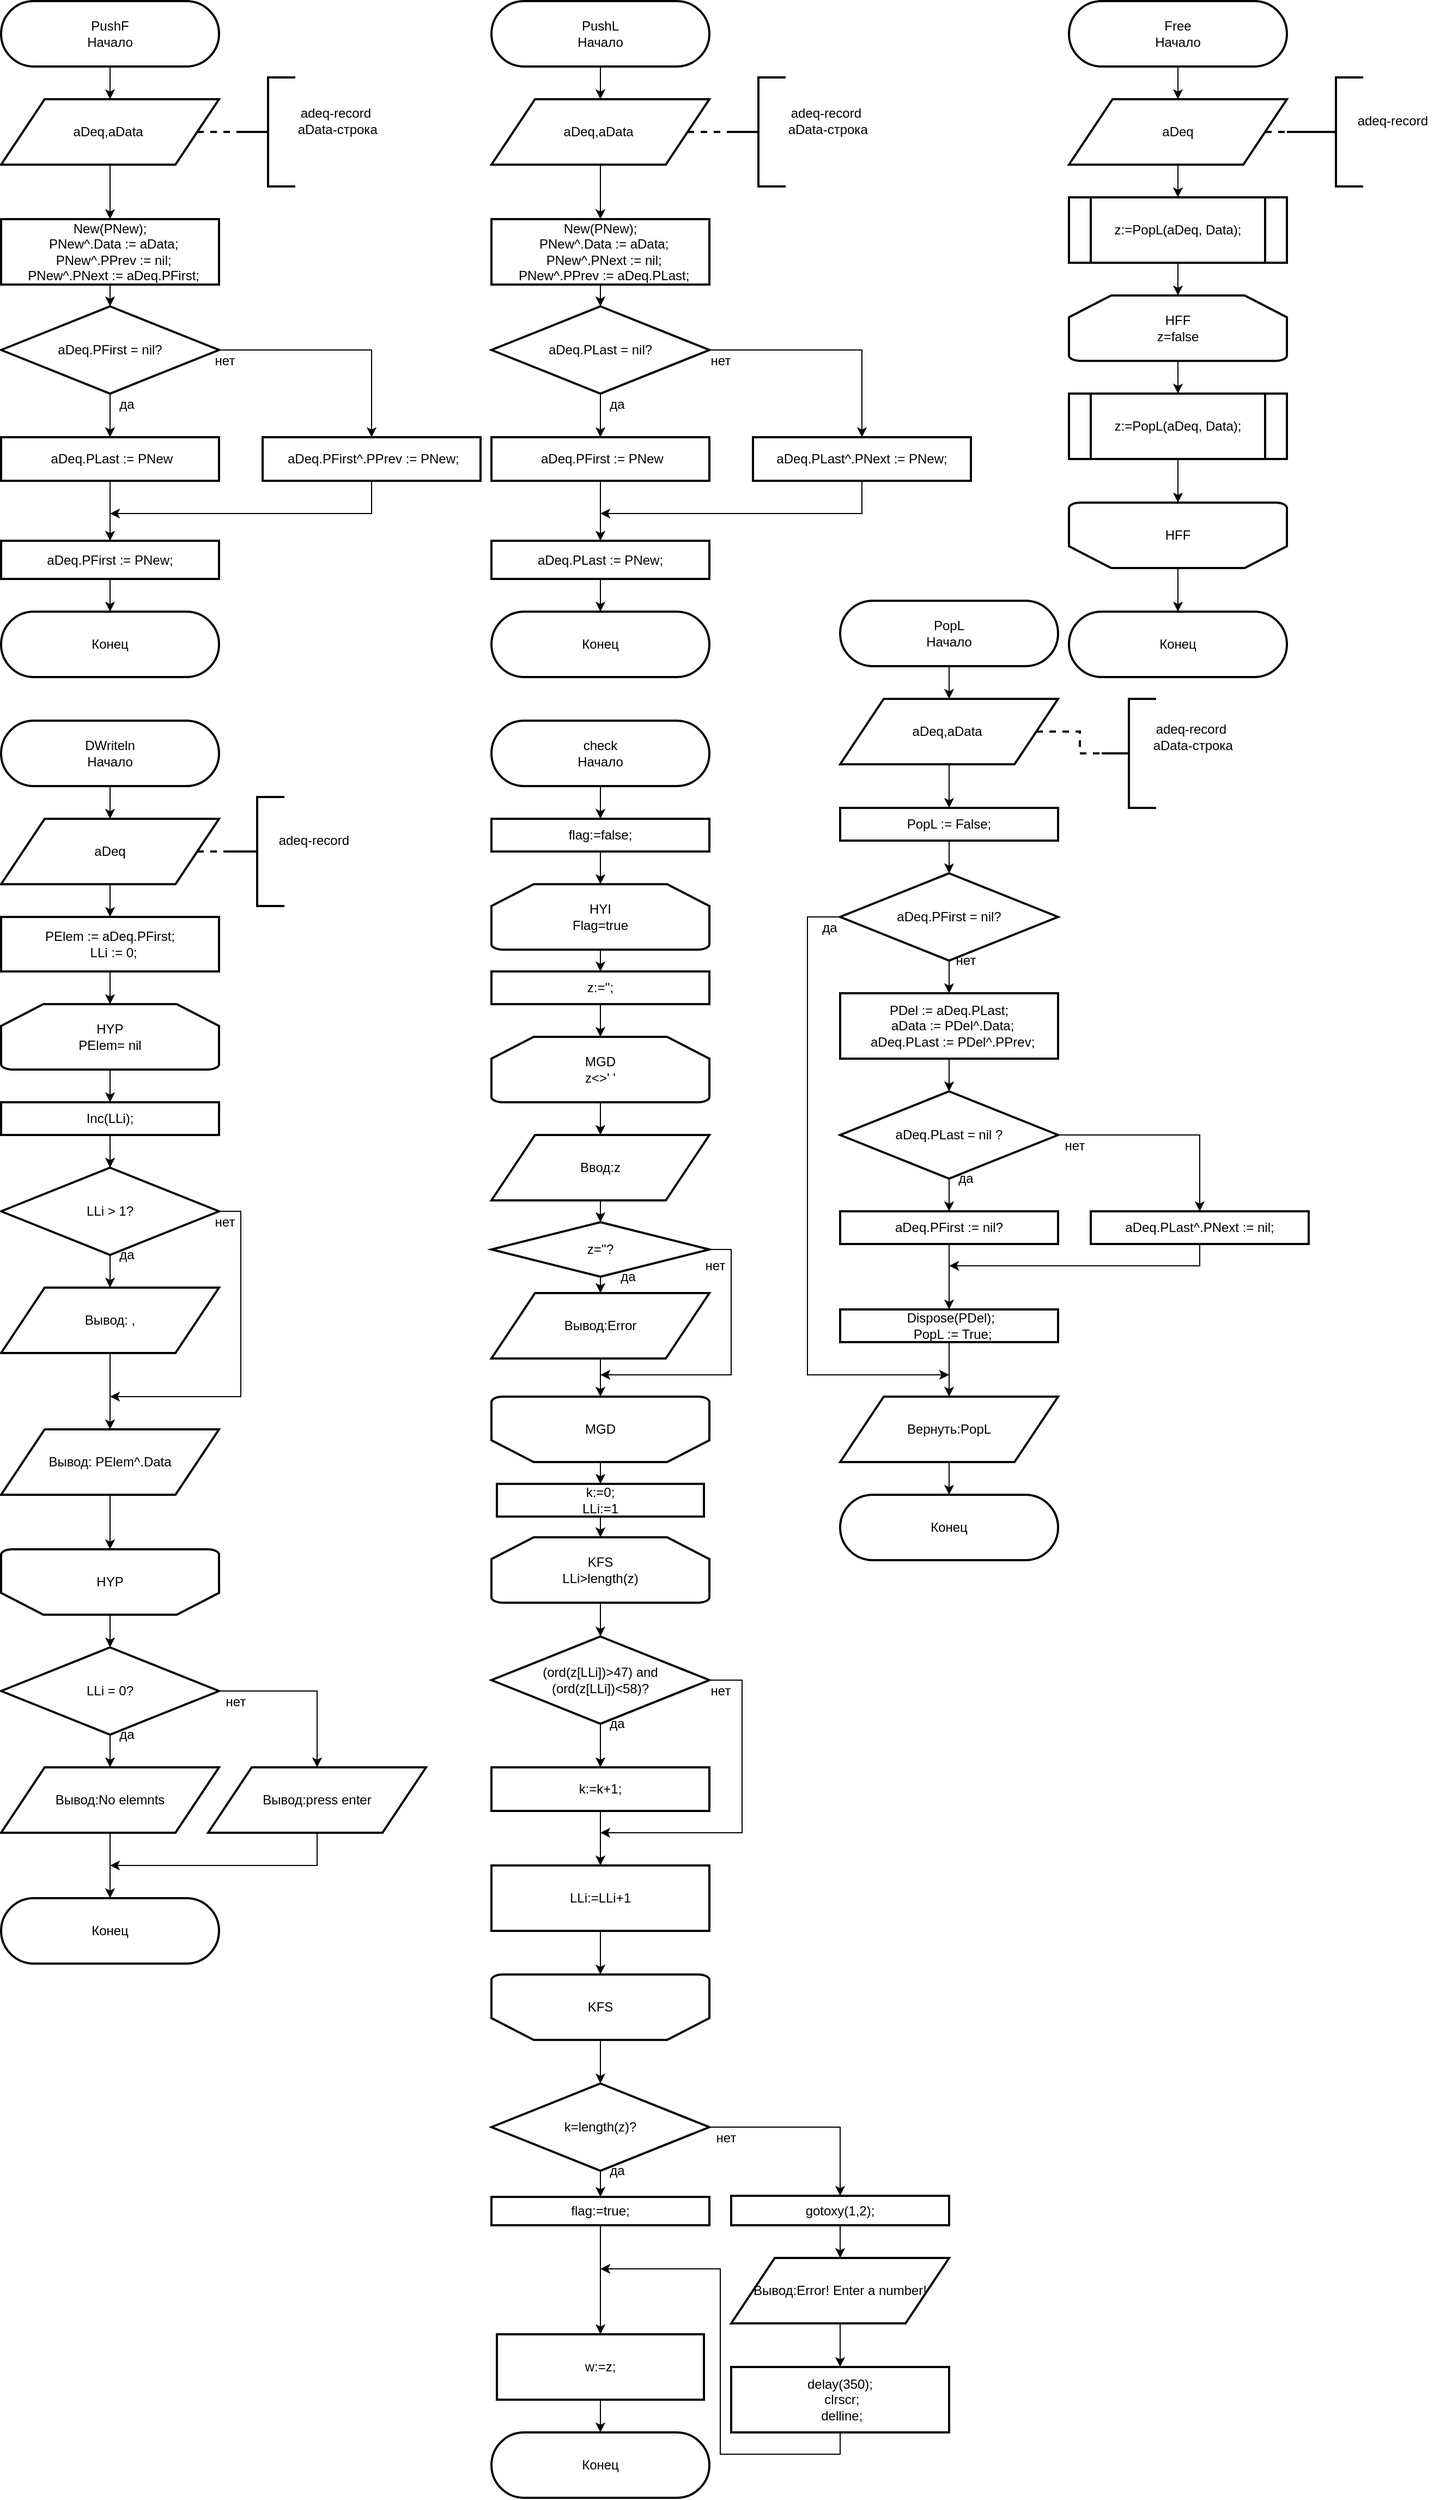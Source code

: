 <mxfile version="13.3.0" type="device"><diagram id="XeMJjiOFZ63PqG7gjHw4" name="Страница 1"><mxGraphModel dx="748" dy="787" grid="1" gridSize="10" guides="1" tooltips="1" connect="1" arrows="1" fold="1" page="1" pageScale="1" pageWidth="827" pageHeight="1169" math="0" shadow="0"><root><mxCell id="0"/><mxCell id="1" parent="0"/><mxCell id="EDvSo5UIO7jXjkwhraDl-1" style="edgeStyle=orthogonalEdgeStyle;rounded=0;orthogonalLoop=1;jettySize=auto;html=1;exitX=0.5;exitY=1;exitDx=0;exitDy=0;" edge="1" parent="1" source="EDvSo5UIO7jXjkwhraDl-2" target="EDvSo5UIO7jXjkwhraDl-5"><mxGeometry relative="1" as="geometry"/></mxCell><mxCell id="EDvSo5UIO7jXjkwhraDl-2" value="PushF&lt;br&gt;Начало" style="rounded=1;whiteSpace=wrap;html=1;arcSize=50;strokeWidth=2;" vertex="1" parent="1"><mxGeometry x="120" y="300" width="200" height="60" as="geometry"/></mxCell><mxCell id="EDvSo5UIO7jXjkwhraDl-3" style="edgeStyle=orthogonalEdgeStyle;rounded=0;orthogonalLoop=1;jettySize=auto;html=1;exitX=1;exitY=0.5;exitDx=0;exitDy=0;dashed=1;endArrow=none;endFill=0;strokeWidth=2;" edge="1" parent="1" source="EDvSo5UIO7jXjkwhraDl-5"><mxGeometry relative="1" as="geometry"><mxPoint x="360" y="420" as="targetPoint"/></mxGeometry></mxCell><mxCell id="EDvSo5UIO7jXjkwhraDl-4" style="edgeStyle=orthogonalEdgeStyle;rounded=0;orthogonalLoop=1;jettySize=auto;html=1;exitX=0.5;exitY=1;exitDx=0;exitDy=0;" edge="1" parent="1" source="EDvSo5UIO7jXjkwhraDl-5" target="EDvSo5UIO7jXjkwhraDl-7"><mxGeometry relative="1" as="geometry"/></mxCell><mxCell id="EDvSo5UIO7jXjkwhraDl-5" value="aDeq,aData&amp;nbsp;" style="shape=parallelogram;perimeter=parallelogramPerimeter;whiteSpace=wrap;html=1;strokeWidth=2;" vertex="1" parent="1"><mxGeometry x="120" y="390" width="200" height="60" as="geometry"/></mxCell><mxCell id="EDvSo5UIO7jXjkwhraDl-6" style="edgeStyle=orthogonalEdgeStyle;rounded=0;orthogonalLoop=1;jettySize=auto;html=1;exitX=0.5;exitY=1;exitDx=0;exitDy=0;" edge="1" parent="1" source="EDvSo5UIO7jXjkwhraDl-7" target="EDvSo5UIO7jXjkwhraDl-10"><mxGeometry relative="1" as="geometry"/></mxCell><mxCell id="EDvSo5UIO7jXjkwhraDl-7" value="&lt;div&gt;New(PNew);&lt;/div&gt;&lt;div&gt;&amp;nbsp; PNew^.Data := aData;&lt;/div&gt;&lt;div&gt;&amp;nbsp; PNew^.PPrev := nil;&lt;/div&gt;&lt;div&gt;&amp;nbsp; PNew^.PNext := aDeq.PFirst;&lt;/div&gt;" style="rounded=0;whiteSpace=wrap;html=1;strokeWidth=2;" vertex="1" parent="1"><mxGeometry x="120" y="500" width="200" height="60" as="geometry"/></mxCell><mxCell id="EDvSo5UIO7jXjkwhraDl-8" style="edgeStyle=orthogonalEdgeStyle;rounded=0;orthogonalLoop=1;jettySize=auto;html=1;exitX=0.5;exitY=1;exitDx=0;exitDy=0;entryX=0.5;entryY=0;entryDx=0;entryDy=0;" edge="1" parent="1" source="EDvSo5UIO7jXjkwhraDl-10" target="EDvSo5UIO7jXjkwhraDl-12"><mxGeometry relative="1" as="geometry"/></mxCell><mxCell id="EDvSo5UIO7jXjkwhraDl-9" style="edgeStyle=orthogonalEdgeStyle;rounded=0;orthogonalLoop=1;jettySize=auto;html=1;exitX=1;exitY=0.5;exitDx=0;exitDy=0;entryX=0.5;entryY=0;entryDx=0;entryDy=0;" edge="1" parent="1" source="EDvSo5UIO7jXjkwhraDl-10" target="EDvSo5UIO7jXjkwhraDl-14"><mxGeometry relative="1" as="geometry"/></mxCell><mxCell id="EDvSo5UIO7jXjkwhraDl-10" value="aDeq.PFirst = nil?" style="rhombus;whiteSpace=wrap;html=1;strokeWidth=2;" vertex="1" parent="1"><mxGeometry x="120" y="580" width="200" height="80" as="geometry"/></mxCell><mxCell id="EDvSo5UIO7jXjkwhraDl-11" style="edgeStyle=orthogonalEdgeStyle;rounded=0;orthogonalLoop=1;jettySize=auto;html=1;exitX=0.5;exitY=1;exitDx=0;exitDy=0;entryX=0.5;entryY=0;entryDx=0;entryDy=0;" edge="1" parent="1" source="EDvSo5UIO7jXjkwhraDl-12" target="EDvSo5UIO7jXjkwhraDl-16"><mxGeometry relative="1" as="geometry"/></mxCell><mxCell id="EDvSo5UIO7jXjkwhraDl-12" value="&amp;nbsp;aDeq.PLast := PNew" style="rounded=0;whiteSpace=wrap;html=1;strokeWidth=2;" vertex="1" parent="1"><mxGeometry x="120" y="700" width="200" height="40" as="geometry"/></mxCell><mxCell id="EDvSo5UIO7jXjkwhraDl-13" style="edgeStyle=orthogonalEdgeStyle;rounded=0;orthogonalLoop=1;jettySize=auto;html=1;exitX=0.5;exitY=1;exitDx=0;exitDy=0;" edge="1" parent="1" source="EDvSo5UIO7jXjkwhraDl-14"><mxGeometry relative="1" as="geometry"><mxPoint x="220" y="770" as="targetPoint"/><Array as="points"><mxPoint x="460" y="770"/></Array></mxGeometry></mxCell><mxCell id="EDvSo5UIO7jXjkwhraDl-14" value="&amp;nbsp;aDeq.PFirst^.PPrev := PNew;" style="rounded=0;whiteSpace=wrap;html=1;strokeWidth=2;" vertex="1" parent="1"><mxGeometry x="360" y="700" width="200" height="40" as="geometry"/></mxCell><mxCell id="EDvSo5UIO7jXjkwhraDl-15" style="edgeStyle=orthogonalEdgeStyle;rounded=0;orthogonalLoop=1;jettySize=auto;html=1;exitX=0.5;exitY=1;exitDx=0;exitDy=0;entryX=0.5;entryY=0;entryDx=0;entryDy=0;" edge="1" parent="1" source="EDvSo5UIO7jXjkwhraDl-16" target="EDvSo5UIO7jXjkwhraDl-17"><mxGeometry relative="1" as="geometry"/></mxCell><mxCell id="EDvSo5UIO7jXjkwhraDl-16" value="aDeq.PFirst := PNew;" style="rounded=0;whiteSpace=wrap;html=1;strokeWidth=2;" vertex="1" parent="1"><mxGeometry x="120" y="795" width="200" height="35" as="geometry"/></mxCell><mxCell id="EDvSo5UIO7jXjkwhraDl-17" value="Конец" style="rounded=1;whiteSpace=wrap;html=1;strokeWidth=2;arcSize=50;" vertex="1" parent="1"><mxGeometry x="120" y="860" width="200" height="60" as="geometry"/></mxCell><mxCell id="EDvSo5UIO7jXjkwhraDl-18" value="" style="strokeWidth=2;html=1;shape=mxgraph.flowchart.annotation_2;align=left;labelPosition=right;pointerEvents=1;" vertex="1" parent="1"><mxGeometry x="340" y="370" width="50" height="100" as="geometry"/></mxCell><mxCell id="EDvSo5UIO7jXjkwhraDl-19" value="adeq-record &amp;nbsp;&lt;br&gt;aData-строка&amp;nbsp;" style="text;html=1;align=center;verticalAlign=middle;resizable=0;points=[];autosize=1;" vertex="1" parent="1"><mxGeometry x="385" y="395" width="90" height="30" as="geometry"/></mxCell><mxCell id="EDvSo5UIO7jXjkwhraDl-20" style="edgeStyle=orthogonalEdgeStyle;rounded=0;orthogonalLoop=1;jettySize=auto;html=1;exitX=0.5;exitY=1;exitDx=0;exitDy=0;" edge="1" parent="1" source="EDvSo5UIO7jXjkwhraDl-21" target="EDvSo5UIO7jXjkwhraDl-24"><mxGeometry relative="1" as="geometry"/></mxCell><mxCell id="EDvSo5UIO7jXjkwhraDl-21" value="PushL&lt;br&gt;Начало" style="rounded=1;whiteSpace=wrap;html=1;arcSize=50;strokeWidth=2;" vertex="1" parent="1"><mxGeometry x="570" y="300" width="200" height="60" as="geometry"/></mxCell><mxCell id="EDvSo5UIO7jXjkwhraDl-22" style="edgeStyle=orthogonalEdgeStyle;rounded=0;orthogonalLoop=1;jettySize=auto;html=1;exitX=1;exitY=0.5;exitDx=0;exitDy=0;dashed=1;endArrow=none;endFill=0;strokeWidth=2;" edge="1" parent="1" source="EDvSo5UIO7jXjkwhraDl-24"><mxGeometry relative="1" as="geometry"><mxPoint x="810" y="420" as="targetPoint"/></mxGeometry></mxCell><mxCell id="EDvSo5UIO7jXjkwhraDl-23" style="edgeStyle=orthogonalEdgeStyle;rounded=0;orthogonalLoop=1;jettySize=auto;html=1;exitX=0.5;exitY=1;exitDx=0;exitDy=0;" edge="1" parent="1" source="EDvSo5UIO7jXjkwhraDl-24" target="EDvSo5UIO7jXjkwhraDl-26"><mxGeometry relative="1" as="geometry"/></mxCell><mxCell id="EDvSo5UIO7jXjkwhraDl-24" value="aDeq,aData&amp;nbsp;" style="shape=parallelogram;perimeter=parallelogramPerimeter;whiteSpace=wrap;html=1;strokeWidth=2;" vertex="1" parent="1"><mxGeometry x="570" y="390" width="200" height="60" as="geometry"/></mxCell><mxCell id="EDvSo5UIO7jXjkwhraDl-25" style="edgeStyle=orthogonalEdgeStyle;rounded=0;orthogonalLoop=1;jettySize=auto;html=1;exitX=0.5;exitY=1;exitDx=0;exitDy=0;" edge="1" parent="1" source="EDvSo5UIO7jXjkwhraDl-26" target="EDvSo5UIO7jXjkwhraDl-29"><mxGeometry relative="1" as="geometry"/></mxCell><mxCell id="EDvSo5UIO7jXjkwhraDl-26" value="&lt;div&gt;New(PNew);&lt;/div&gt;&lt;div&gt;&amp;nbsp; PNew^.Data := aData;&lt;/div&gt;&lt;div&gt;&amp;nbsp; PNew^.PNext := nil;&lt;/div&gt;&lt;div&gt;&amp;nbsp; PNew^.PPrev := aDeq.PLast;&lt;/div&gt;" style="rounded=0;whiteSpace=wrap;html=1;strokeWidth=2;" vertex="1" parent="1"><mxGeometry x="570" y="500" width="200" height="60" as="geometry"/></mxCell><mxCell id="EDvSo5UIO7jXjkwhraDl-27" style="edgeStyle=orthogonalEdgeStyle;rounded=0;orthogonalLoop=1;jettySize=auto;html=1;exitX=0.5;exitY=1;exitDx=0;exitDy=0;entryX=0.5;entryY=0;entryDx=0;entryDy=0;" edge="1" parent="1" source="EDvSo5UIO7jXjkwhraDl-29" target="EDvSo5UIO7jXjkwhraDl-31"><mxGeometry relative="1" as="geometry"/></mxCell><mxCell id="EDvSo5UIO7jXjkwhraDl-28" style="edgeStyle=orthogonalEdgeStyle;rounded=0;orthogonalLoop=1;jettySize=auto;html=1;exitX=1;exitY=0.5;exitDx=0;exitDy=0;entryX=0.5;entryY=0;entryDx=0;entryDy=0;" edge="1" parent="1" source="EDvSo5UIO7jXjkwhraDl-29" target="EDvSo5UIO7jXjkwhraDl-33"><mxGeometry relative="1" as="geometry"/></mxCell><mxCell id="EDvSo5UIO7jXjkwhraDl-29" value="aDeq.PLast = nil?" style="rhombus;whiteSpace=wrap;html=1;strokeWidth=2;" vertex="1" parent="1"><mxGeometry x="570" y="580" width="200" height="80" as="geometry"/></mxCell><mxCell id="EDvSo5UIO7jXjkwhraDl-30" style="edgeStyle=orthogonalEdgeStyle;rounded=0;orthogonalLoop=1;jettySize=auto;html=1;exitX=0.5;exitY=1;exitDx=0;exitDy=0;entryX=0.5;entryY=0;entryDx=0;entryDy=0;" edge="1" parent="1" source="EDvSo5UIO7jXjkwhraDl-31" target="EDvSo5UIO7jXjkwhraDl-35"><mxGeometry relative="1" as="geometry"/></mxCell><mxCell id="EDvSo5UIO7jXjkwhraDl-31" value="&amp;nbsp;aDeq.PFirst := PNew" style="rounded=0;whiteSpace=wrap;html=1;strokeWidth=2;" vertex="1" parent="1"><mxGeometry x="570" y="700" width="200" height="40" as="geometry"/></mxCell><mxCell id="EDvSo5UIO7jXjkwhraDl-32" style="edgeStyle=orthogonalEdgeStyle;rounded=0;orthogonalLoop=1;jettySize=auto;html=1;exitX=0.5;exitY=1;exitDx=0;exitDy=0;" edge="1" parent="1" source="EDvSo5UIO7jXjkwhraDl-33"><mxGeometry relative="1" as="geometry"><mxPoint x="670" y="770" as="targetPoint"/><Array as="points"><mxPoint x="910" y="770"/></Array></mxGeometry></mxCell><mxCell id="EDvSo5UIO7jXjkwhraDl-33" value="aDeq.PLast^.PNext := PNew;" style="rounded=0;whiteSpace=wrap;html=1;strokeWidth=2;" vertex="1" parent="1"><mxGeometry x="810" y="700" width="200" height="40" as="geometry"/></mxCell><mxCell id="EDvSo5UIO7jXjkwhraDl-34" style="edgeStyle=orthogonalEdgeStyle;rounded=0;orthogonalLoop=1;jettySize=auto;html=1;exitX=0.5;exitY=1;exitDx=0;exitDy=0;entryX=0.5;entryY=0;entryDx=0;entryDy=0;" edge="1" parent="1" source="EDvSo5UIO7jXjkwhraDl-35" target="EDvSo5UIO7jXjkwhraDl-36"><mxGeometry relative="1" as="geometry"/></mxCell><mxCell id="EDvSo5UIO7jXjkwhraDl-35" value="aDeq.PLast := PNew;" style="rounded=0;whiteSpace=wrap;html=1;strokeWidth=2;" vertex="1" parent="1"><mxGeometry x="570" y="795" width="200" height="35" as="geometry"/></mxCell><mxCell id="EDvSo5UIO7jXjkwhraDl-36" value="Конец" style="rounded=1;whiteSpace=wrap;html=1;strokeWidth=2;arcSize=50;" vertex="1" parent="1"><mxGeometry x="570" y="860" width="200" height="60" as="geometry"/></mxCell><mxCell id="EDvSo5UIO7jXjkwhraDl-37" value="" style="strokeWidth=2;html=1;shape=mxgraph.flowchart.annotation_2;align=left;labelPosition=right;pointerEvents=1;" vertex="1" parent="1"><mxGeometry x="790" y="370" width="50" height="100" as="geometry"/></mxCell><mxCell id="EDvSo5UIO7jXjkwhraDl-38" value="adeq-record &amp;nbsp;&lt;br&gt;aData-строка&amp;nbsp;" style="text;html=1;align=center;verticalAlign=middle;resizable=0;points=[];autosize=1;" vertex="1" parent="1"><mxGeometry x="835" y="395" width="90" height="30" as="geometry"/></mxCell><mxCell id="EDvSo5UIO7jXjkwhraDl-39" style="edgeStyle=orthogonalEdgeStyle;rounded=0;orthogonalLoop=1;jettySize=auto;html=1;exitX=0.5;exitY=1;exitDx=0;exitDy=0;entryX=0.5;entryY=0;entryDx=0;entryDy=0;endArrow=classic;endFill=1;strokeWidth=1;" edge="1" parent="1" source="EDvSo5UIO7jXjkwhraDl-40" target="EDvSo5UIO7jXjkwhraDl-43"><mxGeometry relative="1" as="geometry"/></mxCell><mxCell id="EDvSo5UIO7jXjkwhraDl-40" value="DWriteln&lt;br&gt;Начало" style="rounded=1;whiteSpace=wrap;html=1;strokeWidth=2;arcSize=50;" vertex="1" parent="1"><mxGeometry x="120" y="960" width="200" height="60" as="geometry"/></mxCell><mxCell id="EDvSo5UIO7jXjkwhraDl-41" style="edgeStyle=orthogonalEdgeStyle;rounded=0;orthogonalLoop=1;jettySize=auto;html=1;exitX=0.5;exitY=1;exitDx=0;exitDy=0;entryX=0.5;entryY=0;entryDx=0;entryDy=0;endArrow=classic;endFill=1;strokeWidth=1;" edge="1" parent="1" source="EDvSo5UIO7jXjkwhraDl-43" target="EDvSo5UIO7jXjkwhraDl-45"><mxGeometry relative="1" as="geometry"/></mxCell><mxCell id="EDvSo5UIO7jXjkwhraDl-42" style="edgeStyle=orthogonalEdgeStyle;rounded=0;orthogonalLoop=1;jettySize=auto;html=1;exitX=1;exitY=0.5;exitDx=0;exitDy=0;entryX=0;entryY=0.5;entryDx=0;entryDy=0;entryPerimeter=0;dashed=1;endArrow=none;endFill=0;strokeWidth=2;" edge="1" parent="1" source="EDvSo5UIO7jXjkwhraDl-43" target="EDvSo5UIO7jXjkwhraDl-69"><mxGeometry relative="1" as="geometry"/></mxCell><mxCell id="EDvSo5UIO7jXjkwhraDl-43" value="aDeq" style="shape=parallelogram;perimeter=parallelogramPerimeter;whiteSpace=wrap;html=1;strokeWidth=2;" vertex="1" parent="1"><mxGeometry x="120" y="1050" width="200" height="60" as="geometry"/></mxCell><mxCell id="EDvSo5UIO7jXjkwhraDl-44" style="edgeStyle=orthogonalEdgeStyle;rounded=0;orthogonalLoop=1;jettySize=auto;html=1;exitX=0.5;exitY=1;exitDx=0;exitDy=0;entryX=0.5;entryY=0;entryDx=0;entryDy=0;entryPerimeter=0;endArrow=classic;endFill=1;strokeWidth=1;" edge="1" parent="1" source="EDvSo5UIO7jXjkwhraDl-45" target="EDvSo5UIO7jXjkwhraDl-47"><mxGeometry relative="1" as="geometry"><Array as="points"><mxPoint x="220" y="1210"/><mxPoint x="220" y="1210"/></Array></mxGeometry></mxCell><mxCell id="EDvSo5UIO7jXjkwhraDl-45" value="&lt;div&gt;PElem := aDeq.PFirst;&lt;/div&gt;&lt;div&gt;&amp;nbsp; LLi := 0;&lt;/div&gt;" style="rounded=0;whiteSpace=wrap;html=1;strokeWidth=2;" vertex="1" parent="1"><mxGeometry x="120" y="1140" width="200" height="50" as="geometry"/></mxCell><mxCell id="EDvSo5UIO7jXjkwhraDl-46" style="edgeStyle=orthogonalEdgeStyle;rounded=0;orthogonalLoop=1;jettySize=auto;html=1;exitX=0.5;exitY=1;exitDx=0;exitDy=0;exitPerimeter=0;entryX=0.5;entryY=0;entryDx=0;entryDy=0;endArrow=classic;endFill=1;strokeWidth=1;" edge="1" parent="1" source="EDvSo5UIO7jXjkwhraDl-47" target="EDvSo5UIO7jXjkwhraDl-49"><mxGeometry relative="1" as="geometry"/></mxCell><mxCell id="EDvSo5UIO7jXjkwhraDl-47" value="HYP&lt;br&gt;PElem= nil" style="strokeWidth=2;html=1;shape=mxgraph.flowchart.loop_limit;whiteSpace=wrap;" vertex="1" parent="1"><mxGeometry x="120" y="1220" width="200" height="60" as="geometry"/></mxCell><mxCell id="EDvSo5UIO7jXjkwhraDl-48" style="edgeStyle=orthogonalEdgeStyle;rounded=0;orthogonalLoop=1;jettySize=auto;html=1;exitX=0.5;exitY=1;exitDx=0;exitDy=0;endArrow=classic;endFill=1;strokeWidth=1;" edge="1" parent="1" source="EDvSo5UIO7jXjkwhraDl-49" target="EDvSo5UIO7jXjkwhraDl-52"><mxGeometry relative="1" as="geometry"/></mxCell><mxCell id="EDvSo5UIO7jXjkwhraDl-49" value="Inc(LLi);" style="rounded=0;whiteSpace=wrap;html=1;strokeWidth=2;" vertex="1" parent="1"><mxGeometry x="120" y="1310" width="200" height="30" as="geometry"/></mxCell><mxCell id="EDvSo5UIO7jXjkwhraDl-50" style="edgeStyle=orthogonalEdgeStyle;rounded=0;orthogonalLoop=1;jettySize=auto;html=1;exitX=0.5;exitY=1;exitDx=0;exitDy=0;endArrow=classic;endFill=1;strokeWidth=1;" edge="1" parent="1" source="EDvSo5UIO7jXjkwhraDl-52" target="EDvSo5UIO7jXjkwhraDl-54"><mxGeometry relative="1" as="geometry"/></mxCell><mxCell id="EDvSo5UIO7jXjkwhraDl-51" style="edgeStyle=orthogonalEdgeStyle;rounded=0;orthogonalLoop=1;jettySize=auto;html=1;exitX=1;exitY=0.5;exitDx=0;exitDy=0;endArrow=classic;endFill=1;strokeWidth=1;" edge="1" parent="1" source="EDvSo5UIO7jXjkwhraDl-52"><mxGeometry relative="1" as="geometry"><mxPoint x="220" y="1580" as="targetPoint"/><Array as="points"><mxPoint x="340" y="1410"/><mxPoint x="340" y="1580"/></Array></mxGeometry></mxCell><mxCell id="EDvSo5UIO7jXjkwhraDl-52" value="LLi &amp;gt; 1?" style="rhombus;whiteSpace=wrap;html=1;strokeWidth=2;" vertex="1" parent="1"><mxGeometry x="120" y="1370" width="200" height="80" as="geometry"/></mxCell><mxCell id="EDvSo5UIO7jXjkwhraDl-53" value="" style="edgeStyle=orthogonalEdgeStyle;rounded=0;orthogonalLoop=1;jettySize=auto;html=1;endArrow=classic;endFill=1;strokeWidth=1;" edge="1" parent="1" source="EDvSo5UIO7jXjkwhraDl-54" target="EDvSo5UIO7jXjkwhraDl-56"><mxGeometry relative="1" as="geometry"/></mxCell><mxCell id="EDvSo5UIO7jXjkwhraDl-54" value="Вывод: ," style="shape=parallelogram;perimeter=parallelogramPerimeter;whiteSpace=wrap;html=1;strokeWidth=2;" vertex="1" parent="1"><mxGeometry x="120" y="1480" width="200" height="60" as="geometry"/></mxCell><mxCell id="EDvSo5UIO7jXjkwhraDl-55" style="edgeStyle=orthogonalEdgeStyle;rounded=0;orthogonalLoop=1;jettySize=auto;html=1;exitX=0.5;exitY=1;exitDx=0;exitDy=0;entryX=0.5;entryY=1;entryDx=0;entryDy=0;entryPerimeter=0;endArrow=classic;endFill=1;strokeWidth=1;" edge="1" parent="1" source="EDvSo5UIO7jXjkwhraDl-56" target="EDvSo5UIO7jXjkwhraDl-58"><mxGeometry relative="1" as="geometry"/></mxCell><mxCell id="EDvSo5UIO7jXjkwhraDl-56" value="Вывод:&amp;nbsp;PElem^.Data" style="shape=parallelogram;perimeter=parallelogramPerimeter;whiteSpace=wrap;html=1;strokeWidth=2;" vertex="1" parent="1"><mxGeometry x="120" y="1610" width="200" height="60" as="geometry"/></mxCell><mxCell id="EDvSo5UIO7jXjkwhraDl-57" style="edgeStyle=orthogonalEdgeStyle;rounded=0;orthogonalLoop=1;jettySize=auto;html=1;exitX=0.5;exitY=0;exitDx=0;exitDy=0;exitPerimeter=0;entryX=0.5;entryY=0;entryDx=0;entryDy=0;endArrow=classic;endFill=1;strokeWidth=1;" edge="1" parent="1" source="EDvSo5UIO7jXjkwhraDl-58" target="EDvSo5UIO7jXjkwhraDl-61"><mxGeometry relative="1" as="geometry"/></mxCell><mxCell id="EDvSo5UIO7jXjkwhraDl-58" value="HYP" style="strokeWidth=2;html=1;shape=mxgraph.flowchart.loop_limit;whiteSpace=wrap;direction=west;" vertex="1" parent="1"><mxGeometry x="120" y="1720" width="200" height="60" as="geometry"/></mxCell><mxCell id="EDvSo5UIO7jXjkwhraDl-59" style="edgeStyle=orthogonalEdgeStyle;rounded=0;orthogonalLoop=1;jettySize=auto;html=1;exitX=0.5;exitY=1;exitDx=0;exitDy=0;endArrow=classic;endFill=1;strokeWidth=1;" edge="1" parent="1" source="EDvSo5UIO7jXjkwhraDl-61" target="EDvSo5UIO7jXjkwhraDl-63"><mxGeometry relative="1" as="geometry"/></mxCell><mxCell id="EDvSo5UIO7jXjkwhraDl-60" style="edgeStyle=orthogonalEdgeStyle;rounded=0;orthogonalLoop=1;jettySize=auto;html=1;exitX=1;exitY=0.5;exitDx=0;exitDy=0;entryX=0.5;entryY=0;entryDx=0;entryDy=0;endArrow=classic;endFill=1;strokeWidth=1;" edge="1" parent="1" source="EDvSo5UIO7jXjkwhraDl-61" target="EDvSo5UIO7jXjkwhraDl-65"><mxGeometry relative="1" as="geometry"/></mxCell><mxCell id="EDvSo5UIO7jXjkwhraDl-61" value="LLi = 0?" style="rhombus;whiteSpace=wrap;html=1;strokeWidth=2;" vertex="1" parent="1"><mxGeometry x="120" y="1810" width="200" height="80" as="geometry"/></mxCell><mxCell id="EDvSo5UIO7jXjkwhraDl-62" style="edgeStyle=orthogonalEdgeStyle;rounded=0;orthogonalLoop=1;jettySize=auto;html=1;exitX=0.5;exitY=1;exitDx=0;exitDy=0;entryX=0.5;entryY=0;entryDx=0;entryDy=0;endArrow=classic;endFill=1;strokeWidth=1;" edge="1" parent="1" source="EDvSo5UIO7jXjkwhraDl-63" target="EDvSo5UIO7jXjkwhraDl-66"><mxGeometry relative="1" as="geometry"/></mxCell><mxCell id="EDvSo5UIO7jXjkwhraDl-63" value="Вывод:No elemnts" style="shape=parallelogram;perimeter=parallelogramPerimeter;whiteSpace=wrap;html=1;strokeWidth=2;" vertex="1" parent="1"><mxGeometry x="120" y="1920" width="200" height="60" as="geometry"/></mxCell><mxCell id="EDvSo5UIO7jXjkwhraDl-64" style="edgeStyle=orthogonalEdgeStyle;rounded=0;orthogonalLoop=1;jettySize=auto;html=1;exitX=0.5;exitY=1;exitDx=0;exitDy=0;endArrow=classic;endFill=1;strokeWidth=1;" edge="1" parent="1" source="EDvSo5UIO7jXjkwhraDl-65"><mxGeometry relative="1" as="geometry"><mxPoint x="220" y="2010" as="targetPoint"/><Array as="points"><mxPoint x="410" y="2010"/></Array></mxGeometry></mxCell><mxCell id="EDvSo5UIO7jXjkwhraDl-65" value="Вывод:press enter" style="shape=parallelogram;perimeter=parallelogramPerimeter;whiteSpace=wrap;html=1;strokeWidth=2;" vertex="1" parent="1"><mxGeometry x="310" y="1920" width="200" height="60" as="geometry"/></mxCell><mxCell id="EDvSo5UIO7jXjkwhraDl-66" value="Конец" style="rounded=1;whiteSpace=wrap;html=1;strokeWidth=2;arcSize=50;" vertex="1" parent="1"><mxGeometry x="120" y="2040" width="200" height="60" as="geometry"/></mxCell><mxCell id="EDvSo5UIO7jXjkwhraDl-67" style="edgeStyle=orthogonalEdgeStyle;rounded=0;orthogonalLoop=1;jettySize=auto;html=1;exitX=0.5;exitY=1;exitDx=0;exitDy=0;endArrow=classic;endFill=1;strokeWidth=1;" edge="1" parent="1" source="EDvSo5UIO7jXjkwhraDl-68" target="EDvSo5UIO7jXjkwhraDl-72"><mxGeometry relative="1" as="geometry"/></mxCell><mxCell id="EDvSo5UIO7jXjkwhraDl-68" value="check&lt;br&gt;Начало" style="rounded=1;whiteSpace=wrap;html=1;arcSize=50;strokeWidth=2;" vertex="1" parent="1"><mxGeometry x="570" y="960" width="200" height="60" as="geometry"/></mxCell><mxCell id="EDvSo5UIO7jXjkwhraDl-69" value="" style="strokeWidth=2;html=1;shape=mxgraph.flowchart.annotation_2;align=left;labelPosition=right;pointerEvents=1;" vertex="1" parent="1"><mxGeometry x="330" y="1030" width="50" height="100" as="geometry"/></mxCell><mxCell id="EDvSo5UIO7jXjkwhraDl-70" value="adeq-record &amp;nbsp;" style="text;html=1;align=center;verticalAlign=middle;resizable=0;points=[];autosize=1;" vertex="1" parent="1"><mxGeometry x="365" y="1060" width="90" height="20" as="geometry"/></mxCell><mxCell id="EDvSo5UIO7jXjkwhraDl-71" style="edgeStyle=orthogonalEdgeStyle;rounded=0;orthogonalLoop=1;jettySize=auto;html=1;exitX=0.5;exitY=1;exitDx=0;exitDy=0;endArrow=classic;endFill=1;strokeWidth=1;" edge="1" parent="1" source="EDvSo5UIO7jXjkwhraDl-72" target="EDvSo5UIO7jXjkwhraDl-74"><mxGeometry relative="1" as="geometry"/></mxCell><mxCell id="EDvSo5UIO7jXjkwhraDl-72" value="flag:=false;" style="rounded=0;whiteSpace=wrap;html=1;strokeWidth=2;" vertex="1" parent="1"><mxGeometry x="570" y="1050" width="200" height="30" as="geometry"/></mxCell><mxCell id="EDvSo5UIO7jXjkwhraDl-164" style="edgeStyle=orthogonalEdgeStyle;rounded=0;orthogonalLoop=1;jettySize=auto;html=1;exitX=0.5;exitY=1;exitDx=0;exitDy=0;exitPerimeter=0;" edge="1" parent="1" source="EDvSo5UIO7jXjkwhraDl-74" target="EDvSo5UIO7jXjkwhraDl-163"><mxGeometry relative="1" as="geometry"/></mxCell><mxCell id="EDvSo5UIO7jXjkwhraDl-74" value="HYI&lt;br&gt;Flag=true" style="strokeWidth=2;html=1;shape=mxgraph.flowchart.loop_limit;whiteSpace=wrap;" vertex="1" parent="1"><mxGeometry x="570" y="1110" width="200" height="60" as="geometry"/></mxCell><mxCell id="EDvSo5UIO7jXjkwhraDl-176" style="edgeStyle=orthogonalEdgeStyle;rounded=0;orthogonalLoop=1;jettySize=auto;html=1;exitX=0.5;exitY=1;exitDx=0;exitDy=0;" edge="1" parent="1" source="EDvSo5UIO7jXjkwhraDl-76" target="EDvSo5UIO7jXjkwhraDl-171"><mxGeometry relative="1" as="geometry"/></mxCell><mxCell id="EDvSo5UIO7jXjkwhraDl-76" value="Ввод:z" style="shape=parallelogram;perimeter=parallelogramPerimeter;whiteSpace=wrap;html=1;strokeWidth=2;" vertex="1" parent="1"><mxGeometry x="570" y="1340" width="200" height="60" as="geometry"/></mxCell><mxCell id="EDvSo5UIO7jXjkwhraDl-77" style="edgeStyle=orthogonalEdgeStyle;rounded=0;orthogonalLoop=1;jettySize=auto;html=1;exitX=0.5;exitY=1;exitDx=0;exitDy=0;entryX=0.5;entryY=0;entryDx=0;entryDy=0;entryPerimeter=0;endArrow=classic;endFill=1;strokeWidth=1;" edge="1" parent="1" source="EDvSo5UIO7jXjkwhraDl-78" target="EDvSo5UIO7jXjkwhraDl-81"><mxGeometry relative="1" as="geometry"/></mxCell><mxCell id="EDvSo5UIO7jXjkwhraDl-78" value="k:=0;&lt;br&gt;LLi:=1" style="rounded=0;whiteSpace=wrap;html=1;strokeWidth=2;" vertex="1" parent="1"><mxGeometry x="575" y="1660" width="190" height="30" as="geometry"/></mxCell><mxCell id="EDvSo5UIO7jXjkwhraDl-79" style="edgeStyle=orthogonalEdgeStyle;rounded=0;orthogonalLoop=1;jettySize=auto;html=1;exitX=0.5;exitY=1;exitDx=0;exitDy=0;endArrow=classic;endFill=1;strokeWidth=1;" edge="1" parent="1" source="EDvSo5UIO7jXjkwhraDl-78" target="EDvSo5UIO7jXjkwhraDl-78"><mxGeometry relative="1" as="geometry"/></mxCell><mxCell id="EDvSo5UIO7jXjkwhraDl-80" style="edgeStyle=orthogonalEdgeStyle;rounded=0;orthogonalLoop=1;jettySize=auto;html=1;exitX=0.5;exitY=1;exitDx=0;exitDy=0;exitPerimeter=0;endArrow=classic;endFill=1;strokeWidth=1;" edge="1" parent="1" source="EDvSo5UIO7jXjkwhraDl-81" target="EDvSo5UIO7jXjkwhraDl-84"><mxGeometry relative="1" as="geometry"/></mxCell><mxCell id="EDvSo5UIO7jXjkwhraDl-81" value="KFS&lt;br&gt;LLi&amp;gt;length(z)" style="strokeWidth=2;html=1;shape=mxgraph.flowchart.loop_limit;whiteSpace=wrap;" vertex="1" parent="1"><mxGeometry x="570" y="1709" width="200" height="60" as="geometry"/></mxCell><mxCell id="EDvSo5UIO7jXjkwhraDl-82" style="edgeStyle=orthogonalEdgeStyle;rounded=0;orthogonalLoop=1;jettySize=auto;html=1;exitX=0.5;exitY=1;exitDx=0;exitDy=0;endArrow=classic;endFill=1;strokeWidth=1;" edge="1" parent="1" source="EDvSo5UIO7jXjkwhraDl-84" target="EDvSo5UIO7jXjkwhraDl-86"><mxGeometry relative="1" as="geometry"/></mxCell><mxCell id="EDvSo5UIO7jXjkwhraDl-83" style="edgeStyle=orthogonalEdgeStyle;rounded=0;orthogonalLoop=1;jettySize=auto;html=1;exitX=1;exitY=0.5;exitDx=0;exitDy=0;endArrow=classic;endFill=1;strokeWidth=1;" edge="1" parent="1" source="EDvSo5UIO7jXjkwhraDl-84"><mxGeometry relative="1" as="geometry"><mxPoint x="670" y="1980" as="targetPoint"/><Array as="points"><mxPoint x="800" y="1840"/><mxPoint x="800" y="1980"/></Array></mxGeometry></mxCell><mxCell id="EDvSo5UIO7jXjkwhraDl-84" value="(ord(z[LLi])&amp;gt;47) and &lt;br&gt;(ord(z[LLi])&amp;lt;58)?" style="rhombus;whiteSpace=wrap;html=1;strokeWidth=2;" vertex="1" parent="1"><mxGeometry x="570" y="1800" width="200" height="80" as="geometry"/></mxCell><mxCell id="EDvSo5UIO7jXjkwhraDl-85" style="edgeStyle=orthogonalEdgeStyle;rounded=0;orthogonalLoop=1;jettySize=auto;html=1;exitX=0.5;exitY=1;exitDx=0;exitDy=0;endArrow=classic;endFill=1;strokeWidth=1;" edge="1" parent="1" source="EDvSo5UIO7jXjkwhraDl-86" target="EDvSo5UIO7jXjkwhraDl-88"><mxGeometry relative="1" as="geometry"/></mxCell><mxCell id="EDvSo5UIO7jXjkwhraDl-86" value="k:=k+1;" style="rounded=0;whiteSpace=wrap;html=1;strokeWidth=2;" vertex="1" parent="1"><mxGeometry x="570" y="1920" width="200" height="40" as="geometry"/></mxCell><mxCell id="EDvSo5UIO7jXjkwhraDl-87" style="edgeStyle=orthogonalEdgeStyle;rounded=0;orthogonalLoop=1;jettySize=auto;html=1;exitX=0.5;exitY=1;exitDx=0;exitDy=0;endArrow=classic;endFill=1;strokeWidth=1;" edge="1" parent="1" source="EDvSo5UIO7jXjkwhraDl-88" target="EDvSo5UIO7jXjkwhraDl-90"><mxGeometry relative="1" as="geometry"/></mxCell><mxCell id="EDvSo5UIO7jXjkwhraDl-88" value="LLi:=LLi+1" style="rounded=0;whiteSpace=wrap;html=1;strokeWidth=2;" vertex="1" parent="1"><mxGeometry x="570" y="2010" width="200" height="60" as="geometry"/></mxCell><mxCell id="EDvSo5UIO7jXjkwhraDl-89" style="edgeStyle=orthogonalEdgeStyle;rounded=0;orthogonalLoop=1;jettySize=auto;html=1;exitX=0.5;exitY=0;exitDx=0;exitDy=0;exitPerimeter=0;endArrow=classic;endFill=1;strokeWidth=1;" edge="1" parent="1" source="EDvSo5UIO7jXjkwhraDl-90" target="EDvSo5UIO7jXjkwhraDl-93"><mxGeometry relative="1" as="geometry"/></mxCell><mxCell id="EDvSo5UIO7jXjkwhraDl-90" value="KFS" style="strokeWidth=2;html=1;shape=mxgraph.flowchart.loop_limit;whiteSpace=wrap;direction=west;" vertex="1" parent="1"><mxGeometry x="570" y="2110" width="200" height="60" as="geometry"/></mxCell><mxCell id="EDvSo5UIO7jXjkwhraDl-91" style="edgeStyle=orthogonalEdgeStyle;rounded=0;orthogonalLoop=1;jettySize=auto;html=1;exitX=0.5;exitY=1;exitDx=0;exitDy=0;entryX=0.5;entryY=0;entryDx=0;entryDy=0;endArrow=classic;endFill=1;strokeWidth=1;" edge="1" parent="1" source="EDvSo5UIO7jXjkwhraDl-93" target="EDvSo5UIO7jXjkwhraDl-95"><mxGeometry relative="1" as="geometry"/></mxCell><mxCell id="EDvSo5UIO7jXjkwhraDl-92" style="edgeStyle=orthogonalEdgeStyle;rounded=0;orthogonalLoop=1;jettySize=auto;html=1;exitX=1;exitY=0.5;exitDx=0;exitDy=0;endArrow=classic;endFill=1;strokeWidth=1;" edge="1" parent="1" source="EDvSo5UIO7jXjkwhraDl-93" target="EDvSo5UIO7jXjkwhraDl-97"><mxGeometry relative="1" as="geometry"/></mxCell><mxCell id="EDvSo5UIO7jXjkwhraDl-93" value="k=length(z)?" style="rhombus;whiteSpace=wrap;html=1;strokeWidth=2;" vertex="1" parent="1"><mxGeometry x="570" y="2210" width="200" height="80" as="geometry"/></mxCell><mxCell id="EDvSo5UIO7jXjkwhraDl-94" style="edgeStyle=orthogonalEdgeStyle;rounded=0;orthogonalLoop=1;jettySize=auto;html=1;exitX=0.5;exitY=1;exitDx=0;exitDy=0;endArrow=classic;endFill=1;strokeWidth=1;" edge="1" parent="1" source="EDvSo5UIO7jXjkwhraDl-95" target="EDvSo5UIO7jXjkwhraDl-103"><mxGeometry relative="1" as="geometry"/></mxCell><mxCell id="EDvSo5UIO7jXjkwhraDl-95" value="flag:=true;" style="rounded=0;whiteSpace=wrap;html=1;strokeWidth=2;" vertex="1" parent="1"><mxGeometry x="570" y="2314" width="200" height="26" as="geometry"/></mxCell><mxCell id="EDvSo5UIO7jXjkwhraDl-96" style="edgeStyle=orthogonalEdgeStyle;rounded=0;orthogonalLoop=1;jettySize=auto;html=1;exitX=0.5;exitY=1;exitDx=0;exitDy=0;entryX=0.5;entryY=0;entryDx=0;entryDy=0;endArrow=classic;endFill=1;strokeWidth=1;" edge="1" parent="1" source="EDvSo5UIO7jXjkwhraDl-97" target="EDvSo5UIO7jXjkwhraDl-99"><mxGeometry relative="1" as="geometry"/></mxCell><mxCell id="EDvSo5UIO7jXjkwhraDl-97" value="gotoxy(1,2);" style="rounded=0;whiteSpace=wrap;html=1;strokeWidth=2;" vertex="1" parent="1"><mxGeometry x="790" y="2313" width="200" height="27" as="geometry"/></mxCell><mxCell id="EDvSo5UIO7jXjkwhraDl-98" style="edgeStyle=orthogonalEdgeStyle;rounded=0;orthogonalLoop=1;jettySize=auto;html=1;exitX=0.5;exitY=1;exitDx=0;exitDy=0;entryX=0.5;entryY=0;entryDx=0;entryDy=0;endArrow=classic;endFill=1;strokeWidth=1;" edge="1" parent="1" source="EDvSo5UIO7jXjkwhraDl-99" target="EDvSo5UIO7jXjkwhraDl-101"><mxGeometry relative="1" as="geometry"/></mxCell><mxCell id="EDvSo5UIO7jXjkwhraDl-99" value="Вывод:Error! Enter a number!" style="shape=parallelogram;perimeter=parallelogramPerimeter;whiteSpace=wrap;html=1;strokeWidth=2;" vertex="1" parent="1"><mxGeometry x="790" y="2370" width="200" height="60" as="geometry"/></mxCell><mxCell id="EDvSo5UIO7jXjkwhraDl-100" style="edgeStyle=orthogonalEdgeStyle;rounded=0;orthogonalLoop=1;jettySize=auto;html=1;exitX=0.5;exitY=1;exitDx=0;exitDy=0;endArrow=classic;endFill=1;strokeWidth=1;" edge="1" parent="1" source="EDvSo5UIO7jXjkwhraDl-101"><mxGeometry relative="1" as="geometry"><mxPoint x="670" y="2380" as="targetPoint"/><Array as="points"><mxPoint x="890" y="2550"/><mxPoint x="780" y="2550"/><mxPoint x="780" y="2380"/></Array></mxGeometry></mxCell><mxCell id="EDvSo5UIO7jXjkwhraDl-101" value="&lt;div&gt;delay(350);&lt;/div&gt;&lt;div&gt;&amp;nbsp;clrscr;&lt;/div&gt;&lt;div&gt;&amp;nbsp;delline;&lt;/div&gt;" style="rounded=0;whiteSpace=wrap;html=1;strokeWidth=2;" vertex="1" parent="1"><mxGeometry x="790" y="2470" width="200" height="60" as="geometry"/></mxCell><mxCell id="EDvSo5UIO7jXjkwhraDl-102" style="edgeStyle=orthogonalEdgeStyle;rounded=0;orthogonalLoop=1;jettySize=auto;html=1;exitX=0.5;exitY=1;exitDx=0;exitDy=0;endArrow=classic;endFill=1;strokeWidth=1;" edge="1" parent="1" source="EDvSo5UIO7jXjkwhraDl-103" target="EDvSo5UIO7jXjkwhraDl-104"><mxGeometry relative="1" as="geometry"/></mxCell><mxCell id="EDvSo5UIO7jXjkwhraDl-103" value="w:=z;" style="rounded=0;whiteSpace=wrap;html=1;strokeWidth=2;" vertex="1" parent="1"><mxGeometry x="575" y="2440" width="190" height="60" as="geometry"/></mxCell><mxCell id="EDvSo5UIO7jXjkwhraDl-104" value="Конец" style="rounded=1;whiteSpace=wrap;html=1;strokeWidth=2;arcSize=50;" vertex="1" parent="1"><mxGeometry x="570" y="2530" width="200" height="60" as="geometry"/></mxCell><mxCell id="EDvSo5UIO7jXjkwhraDl-105" style="edgeStyle=orthogonalEdgeStyle;rounded=0;orthogonalLoop=1;jettySize=auto;html=1;exitX=0.5;exitY=1;exitDx=0;exitDy=0;endArrow=classic;endFill=1;strokeWidth=1;" edge="1" parent="1" source="EDvSo5UIO7jXjkwhraDl-106" target="EDvSo5UIO7jXjkwhraDl-109"><mxGeometry relative="1" as="geometry"/></mxCell><mxCell id="EDvSo5UIO7jXjkwhraDl-106" value="Free&lt;br&gt;Начало" style="rounded=1;whiteSpace=wrap;html=1;strokeWidth=2;arcSize=50;" vertex="1" parent="1"><mxGeometry x="1100" y="300" width="200" height="60" as="geometry"/></mxCell><mxCell id="EDvSo5UIO7jXjkwhraDl-107" style="edgeStyle=orthogonalEdgeStyle;rounded=0;orthogonalLoop=1;jettySize=auto;html=1;exitX=0.5;exitY=1;exitDx=0;exitDy=0;entryX=0.5;entryY=0;entryDx=0;entryDy=0;endArrow=classic;endFill=1;strokeWidth=1;" edge="1" parent="1" source="EDvSo5UIO7jXjkwhraDl-109"><mxGeometry relative="1" as="geometry"><mxPoint x="1200" y="480" as="targetPoint"/></mxGeometry></mxCell><mxCell id="EDvSo5UIO7jXjkwhraDl-108" style="edgeStyle=orthogonalEdgeStyle;rounded=0;orthogonalLoop=1;jettySize=auto;html=1;exitX=1;exitY=0.5;exitDx=0;exitDy=0;entryX=0.16;entryY=0.5;entryDx=0;entryDy=0;entryPerimeter=0;endArrow=none;endFill=0;strokeWidth=2;dashed=1;" edge="1" parent="1" source="EDvSo5UIO7jXjkwhraDl-109" target="EDvSo5UIO7jXjkwhraDl-119"><mxGeometry relative="1" as="geometry"/></mxCell><mxCell id="EDvSo5UIO7jXjkwhraDl-109" value="aDeq" style="shape=parallelogram;perimeter=parallelogramPerimeter;whiteSpace=wrap;html=1;strokeWidth=2;" vertex="1" parent="1"><mxGeometry x="1100" y="390" width="200" height="60" as="geometry"/></mxCell><mxCell id="EDvSo5UIO7jXjkwhraDl-110" style="edgeStyle=orthogonalEdgeStyle;rounded=0;orthogonalLoop=1;jettySize=auto;html=1;exitX=0.5;exitY=1;exitDx=0;exitDy=0;endArrow=classic;endFill=1;strokeWidth=1;" edge="1" parent="1" source="EDvSo5UIO7jXjkwhraDl-111" target="EDvSo5UIO7jXjkwhraDl-113"><mxGeometry relative="1" as="geometry"/></mxCell><mxCell id="EDvSo5UIO7jXjkwhraDl-111" value="z:=PopL(aDeq, Data);" style="shape=process;whiteSpace=wrap;html=1;backgroundOutline=1;strokeWidth=2;" vertex="1" parent="1"><mxGeometry x="1100" y="480" width="200" height="60" as="geometry"/></mxCell><mxCell id="EDvSo5UIO7jXjkwhraDl-112" style="edgeStyle=orthogonalEdgeStyle;rounded=0;orthogonalLoop=1;jettySize=auto;html=1;exitX=0.5;exitY=1;exitDx=0;exitDy=0;exitPerimeter=0;endArrow=classic;endFill=1;strokeWidth=1;" edge="1" parent="1" source="EDvSo5UIO7jXjkwhraDl-113" target="EDvSo5UIO7jXjkwhraDl-115"><mxGeometry relative="1" as="geometry"/></mxCell><mxCell id="EDvSo5UIO7jXjkwhraDl-113" value="HFF&lt;br&gt;z=false" style="strokeWidth=2;html=1;shape=mxgraph.flowchart.loop_limit;whiteSpace=wrap;" vertex="1" parent="1"><mxGeometry x="1100" y="570" width="200" height="60" as="geometry"/></mxCell><mxCell id="EDvSo5UIO7jXjkwhraDl-114" style="edgeStyle=orthogonalEdgeStyle;rounded=0;orthogonalLoop=1;jettySize=auto;html=1;exitX=0.5;exitY=1;exitDx=0;exitDy=0;entryX=0.5;entryY=1;entryDx=0;entryDy=0;entryPerimeter=0;endArrow=classic;endFill=1;strokeWidth=1;" edge="1" parent="1" source="EDvSo5UIO7jXjkwhraDl-115" target="EDvSo5UIO7jXjkwhraDl-117"><mxGeometry relative="1" as="geometry"/></mxCell><mxCell id="EDvSo5UIO7jXjkwhraDl-115" value="z:=PopL(aDeq, Data);" style="shape=process;whiteSpace=wrap;html=1;backgroundOutline=1;strokeWidth=2;" vertex="1" parent="1"><mxGeometry x="1100" y="660" width="200" height="60" as="geometry"/></mxCell><mxCell id="EDvSo5UIO7jXjkwhraDl-116" style="edgeStyle=orthogonalEdgeStyle;rounded=0;orthogonalLoop=1;jettySize=auto;html=1;exitX=0.5;exitY=0;exitDx=0;exitDy=0;exitPerimeter=0;endArrow=classic;endFill=1;strokeWidth=1;" edge="1" parent="1" source="EDvSo5UIO7jXjkwhraDl-117" target="EDvSo5UIO7jXjkwhraDl-118"><mxGeometry relative="1" as="geometry"/></mxCell><mxCell id="EDvSo5UIO7jXjkwhraDl-117" value="HFF" style="strokeWidth=2;html=1;shape=mxgraph.flowchart.loop_limit;whiteSpace=wrap;direction=west;" vertex="1" parent="1"><mxGeometry x="1100" y="760" width="200" height="60" as="geometry"/></mxCell><mxCell id="EDvSo5UIO7jXjkwhraDl-118" value="Конец" style="rounded=1;whiteSpace=wrap;html=1;strokeWidth=2;arcSize=50;" vertex="1" parent="1"><mxGeometry x="1100" y="860" width="200" height="60" as="geometry"/></mxCell><mxCell id="EDvSo5UIO7jXjkwhraDl-119" value="" style="strokeWidth=2;html=1;shape=mxgraph.flowchart.annotation_2;align=left;labelPosition=right;pointerEvents=1;" vertex="1" parent="1"><mxGeometry x="1320" y="370" width="50" height="100" as="geometry"/></mxCell><mxCell id="EDvSo5UIO7jXjkwhraDl-120" value="adeq-record &amp;nbsp;" style="text;html=1;align=center;verticalAlign=middle;resizable=0;points=[];autosize=1;" vertex="1" parent="1"><mxGeometry x="1355" y="400" width="90" height="20" as="geometry"/></mxCell><mxCell id="EDvSo5UIO7jXjkwhraDl-121" style="edgeStyle=orthogonalEdgeStyle;rounded=0;orthogonalLoop=1;jettySize=auto;html=1;exitX=0.5;exitY=1;exitDx=0;exitDy=0;endArrow=classic;endFill=1;strokeWidth=1;" edge="1" parent="1" source="EDvSo5UIO7jXjkwhraDl-122" target="EDvSo5UIO7jXjkwhraDl-144"><mxGeometry relative="1" as="geometry"/></mxCell><mxCell id="EDvSo5UIO7jXjkwhraDl-122" value="PopL&lt;br&gt;Начало" style="rounded=1;whiteSpace=wrap;html=1;strokeWidth=2;arcSize=50;" vertex="1" parent="1"><mxGeometry x="890" y="850" width="200" height="60" as="geometry"/></mxCell><mxCell id="EDvSo5UIO7jXjkwhraDl-123" style="edgeStyle=orthogonalEdgeStyle;rounded=0;orthogonalLoop=1;jettySize=auto;html=1;exitX=0.5;exitY=1;exitDx=0;exitDy=0;endArrow=classic;endFill=1;strokeWidth=1;" edge="1" parent="1" source="EDvSo5UIO7jXjkwhraDl-124" target="EDvSo5UIO7jXjkwhraDl-127"><mxGeometry relative="1" as="geometry"/></mxCell><mxCell id="EDvSo5UIO7jXjkwhraDl-124" value="PopL := False;" style="rounded=0;whiteSpace=wrap;html=1;strokeWidth=2;" vertex="1" parent="1"><mxGeometry x="890" y="1040" width="200" height="30" as="geometry"/></mxCell><mxCell id="EDvSo5UIO7jXjkwhraDl-125" style="edgeStyle=orthogonalEdgeStyle;rounded=0;orthogonalLoop=1;jettySize=auto;html=1;exitX=0.5;exitY=1;exitDx=0;exitDy=0;endArrow=classic;endFill=1;strokeWidth=1;" edge="1" parent="1" source="EDvSo5UIO7jXjkwhraDl-127" target="EDvSo5UIO7jXjkwhraDl-129"><mxGeometry relative="1" as="geometry"/></mxCell><mxCell id="EDvSo5UIO7jXjkwhraDl-126" style="edgeStyle=orthogonalEdgeStyle;rounded=0;orthogonalLoop=1;jettySize=auto;html=1;exitX=0;exitY=0.5;exitDx=0;exitDy=0;endArrow=classic;endFill=1;strokeWidth=1;" edge="1" parent="1" source="EDvSo5UIO7jXjkwhraDl-127"><mxGeometry relative="1" as="geometry"><mxPoint x="990" y="1560" as="targetPoint"/><Array as="points"><mxPoint x="860" y="1140"/><mxPoint x="860" y="1560"/></Array></mxGeometry></mxCell><mxCell id="EDvSo5UIO7jXjkwhraDl-127" value="aDeq.PFirst = nil?" style="rhombus;whiteSpace=wrap;html=1;strokeWidth=2;" vertex="1" parent="1"><mxGeometry x="890" y="1100" width="200" height="80" as="geometry"/></mxCell><mxCell id="EDvSo5UIO7jXjkwhraDl-128" style="edgeStyle=orthogonalEdgeStyle;rounded=0;orthogonalLoop=1;jettySize=auto;html=1;exitX=0.5;exitY=1;exitDx=0;exitDy=0;endArrow=classic;endFill=1;strokeWidth=1;" edge="1" parent="1" source="EDvSo5UIO7jXjkwhraDl-129" target="EDvSo5UIO7jXjkwhraDl-132"><mxGeometry relative="1" as="geometry"/></mxCell><mxCell id="EDvSo5UIO7jXjkwhraDl-129" value="&lt;div&gt;PDel := aDeq.PLast;&lt;/div&gt;&lt;div&gt;&amp;nbsp; aData := PDel^.Data;&lt;/div&gt;&lt;div&gt;&amp;nbsp; aDeq.PLast := PDel^.PPrev;&lt;/div&gt;" style="rounded=0;whiteSpace=wrap;html=1;strokeWidth=2;" vertex="1" parent="1"><mxGeometry x="890" y="1210" width="200" height="60" as="geometry"/></mxCell><mxCell id="EDvSo5UIO7jXjkwhraDl-130" style="edgeStyle=orthogonalEdgeStyle;rounded=0;orthogonalLoop=1;jettySize=auto;html=1;exitX=0.5;exitY=1;exitDx=0;exitDy=0;endArrow=classic;endFill=1;strokeWidth=1;" edge="1" parent="1" source="EDvSo5UIO7jXjkwhraDl-132" target="EDvSo5UIO7jXjkwhraDl-134"><mxGeometry relative="1" as="geometry"/></mxCell><mxCell id="EDvSo5UIO7jXjkwhraDl-131" style="edgeStyle=orthogonalEdgeStyle;rounded=0;orthogonalLoop=1;jettySize=auto;html=1;exitX=1;exitY=0.5;exitDx=0;exitDy=0;entryX=0.5;entryY=0;entryDx=0;entryDy=0;endArrow=classic;endFill=1;strokeWidth=1;" edge="1" parent="1" source="EDvSo5UIO7jXjkwhraDl-132" target="EDvSo5UIO7jXjkwhraDl-136"><mxGeometry relative="1" as="geometry"/></mxCell><mxCell id="EDvSo5UIO7jXjkwhraDl-132" value="aDeq.PLast = nil ?" style="rhombus;whiteSpace=wrap;html=1;strokeWidth=2;" vertex="1" parent="1"><mxGeometry x="890" y="1300" width="200" height="80" as="geometry"/></mxCell><mxCell id="EDvSo5UIO7jXjkwhraDl-133" style="edgeStyle=orthogonalEdgeStyle;rounded=0;orthogonalLoop=1;jettySize=auto;html=1;exitX=0.5;exitY=1;exitDx=0;exitDy=0;endArrow=classic;endFill=1;strokeWidth=1;" edge="1" parent="1" source="EDvSo5UIO7jXjkwhraDl-134" target="EDvSo5UIO7jXjkwhraDl-138"><mxGeometry relative="1" as="geometry"/></mxCell><mxCell id="EDvSo5UIO7jXjkwhraDl-134" value="aDeq.PFirst := nil?" style="rounded=0;whiteSpace=wrap;html=1;strokeWidth=2;" vertex="1" parent="1"><mxGeometry x="890" y="1410" width="200" height="30" as="geometry"/></mxCell><mxCell id="EDvSo5UIO7jXjkwhraDl-135" style="edgeStyle=orthogonalEdgeStyle;rounded=0;orthogonalLoop=1;jettySize=auto;html=1;exitX=0.5;exitY=1;exitDx=0;exitDy=0;endArrow=classic;endFill=1;strokeWidth=1;" edge="1" parent="1" source="EDvSo5UIO7jXjkwhraDl-136"><mxGeometry relative="1" as="geometry"><mxPoint x="990" y="1460" as="targetPoint"/><Array as="points"><mxPoint x="1220" y="1460"/></Array></mxGeometry></mxCell><mxCell id="EDvSo5UIO7jXjkwhraDl-136" value="aDeq.PLast^.PNext := nil;" style="rounded=0;whiteSpace=wrap;html=1;strokeWidth=2;" vertex="1" parent="1"><mxGeometry x="1120" y="1410" width="200" height="30" as="geometry"/></mxCell><mxCell id="EDvSo5UIO7jXjkwhraDl-137" style="edgeStyle=orthogonalEdgeStyle;rounded=0;orthogonalLoop=1;jettySize=auto;html=1;exitX=0.5;exitY=1;exitDx=0;exitDy=0;endArrow=classic;endFill=1;strokeWidth=1;" edge="1" parent="1" source="EDvSo5UIO7jXjkwhraDl-138" target="EDvSo5UIO7jXjkwhraDl-140"><mxGeometry relative="1" as="geometry"/></mxCell><mxCell id="EDvSo5UIO7jXjkwhraDl-138" value="&lt;div&gt;&amp;nbsp;Dispose(PDel);&lt;/div&gt;&lt;div&gt;&amp;nbsp; PopL := True;&lt;/div&gt;" style="rounded=0;whiteSpace=wrap;html=1;strokeWidth=2;" vertex="1" parent="1"><mxGeometry x="890" y="1500" width="200" height="30" as="geometry"/></mxCell><mxCell id="EDvSo5UIO7jXjkwhraDl-139" style="edgeStyle=orthogonalEdgeStyle;rounded=0;orthogonalLoop=1;jettySize=auto;html=1;exitX=0.5;exitY=1;exitDx=0;exitDy=0;entryX=0.5;entryY=0;entryDx=0;entryDy=0;endArrow=classic;endFill=1;strokeWidth=1;" edge="1" parent="1" source="EDvSo5UIO7jXjkwhraDl-140" target="EDvSo5UIO7jXjkwhraDl-141"><mxGeometry relative="1" as="geometry"/></mxCell><mxCell id="EDvSo5UIO7jXjkwhraDl-140" value="Вернуть:PopL" style="shape=parallelogram;perimeter=parallelogramPerimeter;whiteSpace=wrap;html=1;strokeWidth=2;" vertex="1" parent="1"><mxGeometry x="890" y="1580" width="200" height="60" as="geometry"/></mxCell><mxCell id="EDvSo5UIO7jXjkwhraDl-141" value="Конец" style="rounded=1;whiteSpace=wrap;html=1;strokeWidth=2;arcSize=50;" vertex="1" parent="1"><mxGeometry x="890" y="1670" width="200" height="60" as="geometry"/></mxCell><mxCell id="EDvSo5UIO7jXjkwhraDl-142" style="edgeStyle=orthogonalEdgeStyle;rounded=0;orthogonalLoop=1;jettySize=auto;html=1;exitX=0.5;exitY=1;exitDx=0;exitDy=0;endArrow=classic;endFill=1;strokeWidth=1;" edge="1" parent="1" source="EDvSo5UIO7jXjkwhraDl-144" target="EDvSo5UIO7jXjkwhraDl-124"><mxGeometry relative="1" as="geometry"/></mxCell><mxCell id="EDvSo5UIO7jXjkwhraDl-143" style="edgeStyle=orthogonalEdgeStyle;rounded=0;orthogonalLoop=1;jettySize=auto;html=1;exitX=1;exitY=0.5;exitDx=0;exitDy=0;entryX=0;entryY=0.5;entryDx=0;entryDy=0;entryPerimeter=0;endArrow=none;endFill=0;strokeWidth=2;dashed=1;" edge="1" parent="1" source="EDvSo5UIO7jXjkwhraDl-144" target="EDvSo5UIO7jXjkwhraDl-145"><mxGeometry relative="1" as="geometry"/></mxCell><mxCell id="EDvSo5UIO7jXjkwhraDl-144" value="&lt;span&gt;aDeq,aData&amp;nbsp;&lt;/span&gt;" style="shape=parallelogram;perimeter=parallelogramPerimeter;whiteSpace=wrap;html=1;strokeWidth=2;" vertex="1" parent="1"><mxGeometry x="890" y="940" width="200" height="60" as="geometry"/></mxCell><mxCell id="EDvSo5UIO7jXjkwhraDl-145" value="" style="strokeWidth=2;html=1;shape=mxgraph.flowchart.annotation_2;align=left;labelPosition=right;pointerEvents=1;" vertex="1" parent="1"><mxGeometry x="1130" y="940" width="50" height="100" as="geometry"/></mxCell><mxCell id="EDvSo5UIO7jXjkwhraDl-146" value="adeq-record &amp;nbsp;&lt;br&gt;aData-строка&amp;nbsp;" style="text;html=1;align=center;verticalAlign=middle;resizable=0;points=[];autosize=1;" vertex="1" parent="1"><mxGeometry x="1170" y="960" width="90" height="30" as="geometry"/></mxCell><mxCell id="EDvSo5UIO7jXjkwhraDl-147" value="да" style="text;html=1;align=center;verticalAlign=middle;resizable=0;points=[];autosize=1;" vertex="1" parent="1"><mxGeometry x="220" y="660" width="30" height="20" as="geometry"/></mxCell><mxCell id="EDvSo5UIO7jXjkwhraDl-148" value="нет" style="text;html=1;align=center;verticalAlign=middle;resizable=0;points=[];autosize=1;" vertex="1" parent="1"><mxGeometry x="310" y="620" width="30" height="20" as="geometry"/></mxCell><mxCell id="EDvSo5UIO7jXjkwhraDl-149" value="да" style="text;html=1;align=center;verticalAlign=middle;resizable=0;points=[];autosize=1;" vertex="1" parent="1"><mxGeometry x="220" y="1440" width="30" height="20" as="geometry"/></mxCell><mxCell id="EDvSo5UIO7jXjkwhraDl-150" value="нет" style="text;html=1;align=center;verticalAlign=middle;resizable=0;points=[];autosize=1;" vertex="1" parent="1"><mxGeometry x="310" y="1410" width="30" height="20" as="geometry"/></mxCell><mxCell id="EDvSo5UIO7jXjkwhraDl-151" value="да" style="text;html=1;align=center;verticalAlign=middle;resizable=0;points=[];autosize=1;" vertex="1" parent="1"><mxGeometry x="220" y="1880" width="30" height="20" as="geometry"/></mxCell><mxCell id="EDvSo5UIO7jXjkwhraDl-152" value="нет" style="text;html=1;align=center;verticalAlign=middle;resizable=0;points=[];autosize=1;" vertex="1" parent="1"><mxGeometry x="320" y="1850" width="30" height="20" as="geometry"/></mxCell><mxCell id="EDvSo5UIO7jXjkwhraDl-153" value="да" style="text;html=1;align=center;verticalAlign=middle;resizable=0;points=[];autosize=1;" vertex="1" parent="1"><mxGeometry x="670" y="660" width="30" height="20" as="geometry"/></mxCell><mxCell id="EDvSo5UIO7jXjkwhraDl-154" value="нет" style="text;html=1;align=center;verticalAlign=middle;resizable=0;points=[];autosize=1;" vertex="1" parent="1"><mxGeometry x="765" y="620" width="30" height="20" as="geometry"/></mxCell><mxCell id="EDvSo5UIO7jXjkwhraDl-155" value="да" style="text;html=1;align=center;verticalAlign=middle;resizable=0;points=[];autosize=1;" vertex="1" parent="1"><mxGeometry x="670" y="1870" width="30" height="20" as="geometry"/></mxCell><mxCell id="EDvSo5UIO7jXjkwhraDl-156" value="нет" style="text;html=1;align=center;verticalAlign=middle;resizable=0;points=[];autosize=1;" vertex="1" parent="1"><mxGeometry x="765" y="1840" width="30" height="20" as="geometry"/></mxCell><mxCell id="EDvSo5UIO7jXjkwhraDl-157" value="да" style="text;html=1;align=center;verticalAlign=middle;resizable=0;points=[];autosize=1;" vertex="1" parent="1"><mxGeometry x="670" y="2280" width="30" height="20" as="geometry"/></mxCell><mxCell id="EDvSo5UIO7jXjkwhraDl-158" value="нет" style="text;html=1;align=center;verticalAlign=middle;resizable=0;points=[];autosize=1;" vertex="1" parent="1"><mxGeometry x="770" y="2250" width="30" height="20" as="geometry"/></mxCell><mxCell id="EDvSo5UIO7jXjkwhraDl-159" value="да" style="text;html=1;align=center;verticalAlign=middle;resizable=0;points=[];autosize=1;" vertex="1" parent="1"><mxGeometry x="865" y="1140" width="30" height="20" as="geometry"/></mxCell><mxCell id="EDvSo5UIO7jXjkwhraDl-160" value="нет" style="text;html=1;align=center;verticalAlign=middle;resizable=0;points=[];autosize=1;" vertex="1" parent="1"><mxGeometry x="990" y="1170" width="30" height="20" as="geometry"/></mxCell><mxCell id="EDvSo5UIO7jXjkwhraDl-161" value="да" style="text;html=1;align=center;verticalAlign=middle;resizable=0;points=[];autosize=1;" vertex="1" parent="1"><mxGeometry x="990" y="1370" width="30" height="20" as="geometry"/></mxCell><mxCell id="EDvSo5UIO7jXjkwhraDl-162" value="нет" style="text;html=1;align=center;verticalAlign=middle;resizable=0;points=[];autosize=1;" vertex="1" parent="1"><mxGeometry x="1090" y="1340" width="30" height="20" as="geometry"/></mxCell><mxCell id="EDvSo5UIO7jXjkwhraDl-166" style="edgeStyle=orthogonalEdgeStyle;rounded=0;orthogonalLoop=1;jettySize=auto;html=1;exitX=0.5;exitY=1;exitDx=0;exitDy=0;" edge="1" parent="1" source="EDvSo5UIO7jXjkwhraDl-163" target="EDvSo5UIO7jXjkwhraDl-165"><mxGeometry relative="1" as="geometry"/></mxCell><mxCell id="EDvSo5UIO7jXjkwhraDl-163" value="z:='';" style="rounded=0;whiteSpace=wrap;html=1;strokeWidth=2;" vertex="1" parent="1"><mxGeometry x="570" y="1190" width="200" height="30" as="geometry"/></mxCell><mxCell id="EDvSo5UIO7jXjkwhraDl-167" style="edgeStyle=orthogonalEdgeStyle;rounded=0;orthogonalLoop=1;jettySize=auto;html=1;exitX=0.5;exitY=1;exitDx=0;exitDy=0;exitPerimeter=0;" edge="1" parent="1" source="EDvSo5UIO7jXjkwhraDl-165" target="EDvSo5UIO7jXjkwhraDl-76"><mxGeometry relative="1" as="geometry"/></mxCell><mxCell id="EDvSo5UIO7jXjkwhraDl-165" value="MGD&lt;br&gt;z&amp;lt;&amp;gt;' '" style="strokeWidth=2;html=1;shape=mxgraph.flowchart.loop_limit;whiteSpace=wrap;" vertex="1" parent="1"><mxGeometry x="570" y="1250" width="200" height="60" as="geometry"/></mxCell><mxCell id="EDvSo5UIO7jXjkwhraDl-170" style="edgeStyle=orthogonalEdgeStyle;rounded=0;orthogonalLoop=1;jettySize=auto;html=1;exitX=0.5;exitY=0;exitDx=0;exitDy=0;exitPerimeter=0;" edge="1" parent="1" source="EDvSo5UIO7jXjkwhraDl-168" target="EDvSo5UIO7jXjkwhraDl-78"><mxGeometry relative="1" as="geometry"/></mxCell><mxCell id="EDvSo5UIO7jXjkwhraDl-168" value="MGD" style="strokeWidth=2;html=1;shape=mxgraph.flowchart.loop_limit;whiteSpace=wrap;direction=west;" vertex="1" parent="1"><mxGeometry x="570" y="1580" width="200" height="60" as="geometry"/></mxCell><mxCell id="EDvSo5UIO7jXjkwhraDl-174" style="edgeStyle=orthogonalEdgeStyle;rounded=0;orthogonalLoop=1;jettySize=auto;html=1;exitX=0.5;exitY=1;exitDx=0;exitDy=0;" edge="1" parent="1" source="EDvSo5UIO7jXjkwhraDl-171" target="EDvSo5UIO7jXjkwhraDl-173"><mxGeometry relative="1" as="geometry"/></mxCell><mxCell id="EDvSo5UIO7jXjkwhraDl-177" style="edgeStyle=orthogonalEdgeStyle;rounded=0;orthogonalLoop=1;jettySize=auto;html=1;exitX=1;exitY=0.5;exitDx=0;exitDy=0;" edge="1" parent="1" source="EDvSo5UIO7jXjkwhraDl-171"><mxGeometry relative="1" as="geometry"><mxPoint x="670" y="1560" as="targetPoint"/><Array as="points"><mxPoint x="790" y="1445"/><mxPoint x="790" y="1560"/></Array></mxGeometry></mxCell><mxCell id="EDvSo5UIO7jXjkwhraDl-171" value="z=''?" style="rhombus;whiteSpace=wrap;html=1;strokeWidth=2;" vertex="1" parent="1"><mxGeometry x="570" y="1420" width="200" height="50" as="geometry"/></mxCell><mxCell id="EDvSo5UIO7jXjkwhraDl-175" style="edgeStyle=orthogonalEdgeStyle;rounded=0;orthogonalLoop=1;jettySize=auto;html=1;exitX=0.5;exitY=1;exitDx=0;exitDy=0;" edge="1" parent="1" source="EDvSo5UIO7jXjkwhraDl-173" target="EDvSo5UIO7jXjkwhraDl-168"><mxGeometry relative="1" as="geometry"/></mxCell><mxCell id="EDvSo5UIO7jXjkwhraDl-173" value="Вывод:Error" style="shape=parallelogram;perimeter=parallelogramPerimeter;whiteSpace=wrap;html=1;strokeWidth=2;" vertex="1" parent="1"><mxGeometry x="570" y="1485" width="200" height="60" as="geometry"/></mxCell><mxCell id="EDvSo5UIO7jXjkwhraDl-178" value="да" style="text;html=1;align=center;verticalAlign=middle;resizable=0;points=[];autosize=1;" vertex="1" parent="1"><mxGeometry x="680" y="1460" width="30" height="20" as="geometry"/></mxCell><mxCell id="EDvSo5UIO7jXjkwhraDl-179" value="нет" style="text;html=1;align=center;verticalAlign=middle;resizable=0;points=[];autosize=1;" vertex="1" parent="1"><mxGeometry x="760" y="1450" width="30" height="20" as="geometry"/></mxCell></root></mxGraphModel></diagram></mxfile>